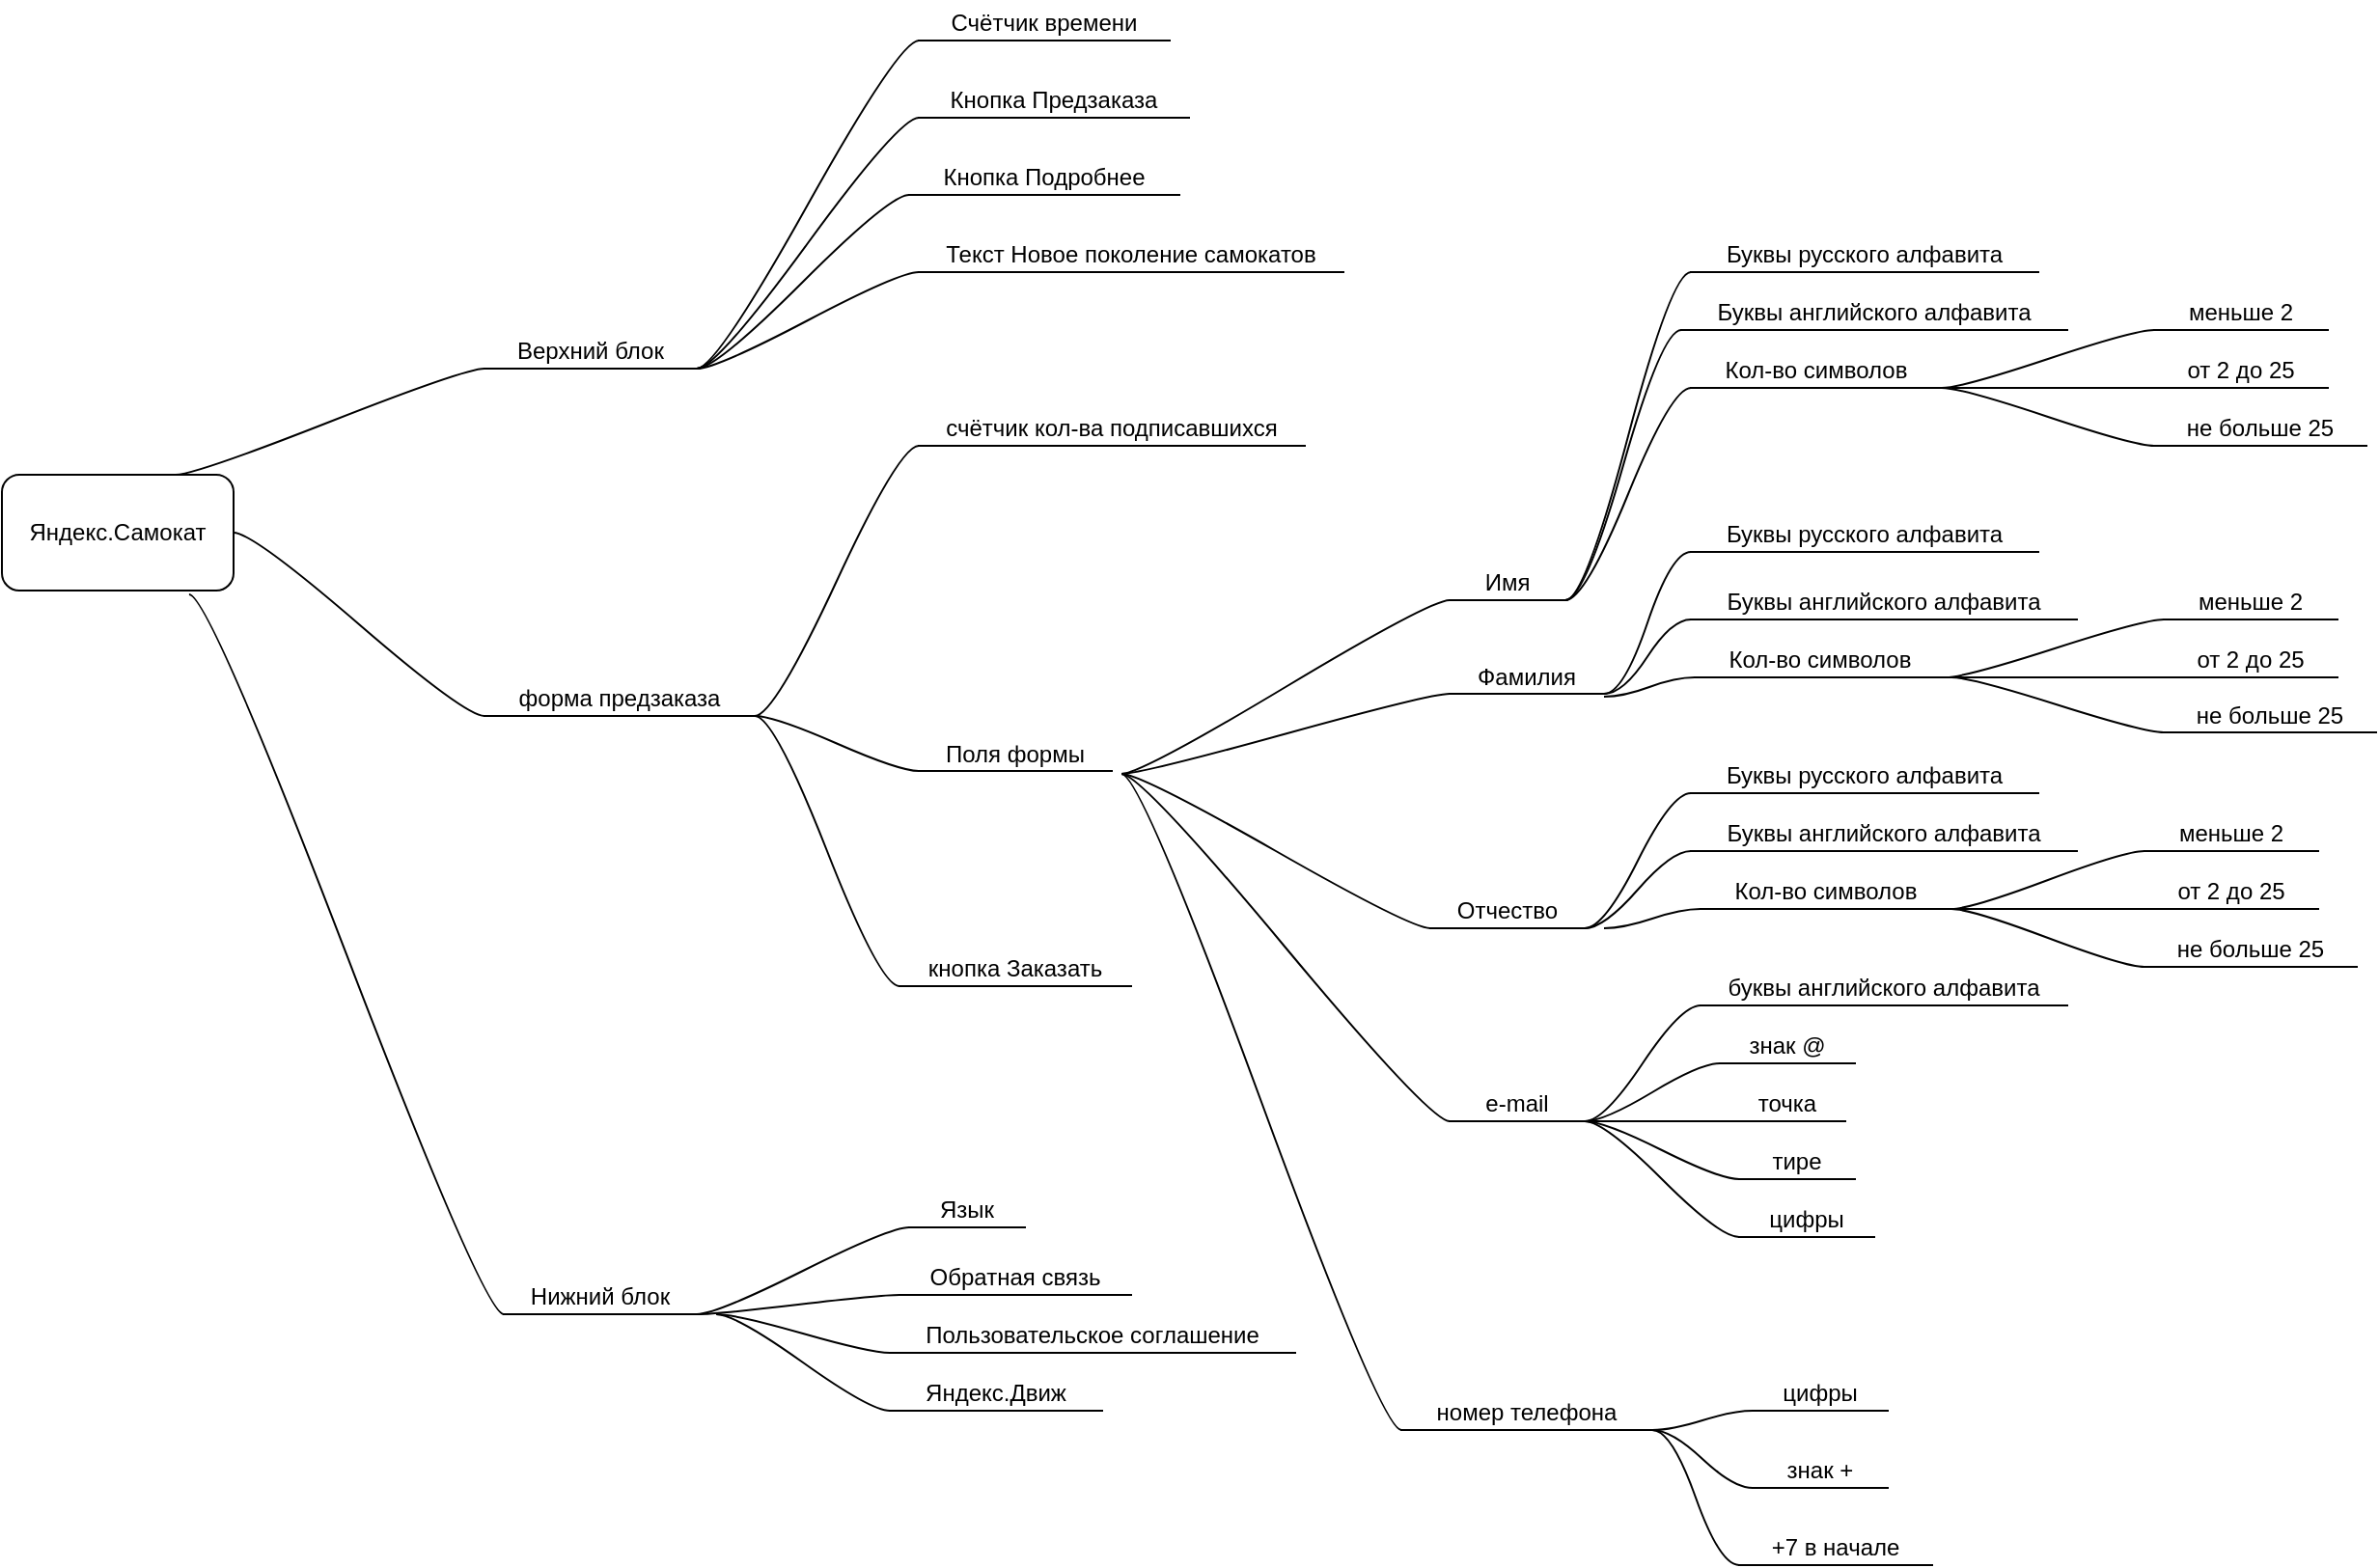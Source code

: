<mxfile version="18.0.6" type="device"><diagram id="QXM9TgE9L5UQZjdZrXQl" name="Page-1"><mxGraphModel dx="2889" dy="1125" grid="1" gridSize="10" guides="1" tooltips="1" connect="1" arrows="1" fold="1" page="1" pageScale="1" pageWidth="827" pageHeight="1169" math="0" shadow="0"><root><mxCell id="0"/><mxCell id="1" parent="0"/><mxCell id="zO52H4mTSZTomg_rK2Kq-62" value="Верхний блок" style="whiteSpace=wrap;html=1;shape=partialRectangle;top=0;left=0;bottom=1;right=0;points=[[0,1],[1,1]];fillColor=none;align=center;verticalAlign=bottom;routingCenterY=0.5;snapToPoint=1;recursiveResize=0;autosize=1;treeFolding=1;treeMoving=1;newEdgeStyle={&quot;edgeStyle&quot;:&quot;entityRelationEdgeStyle&quot;,&quot;startArrow&quot;:&quot;none&quot;,&quot;endArrow&quot;:&quot;none&quot;,&quot;segment&quot;:10,&quot;curved&quot;:1};" vertex="1" parent="1"><mxGeometry x="170" y="490" width="110" height="20" as="geometry"/></mxCell><mxCell id="zO52H4mTSZTomg_rK2Kq-63" value="" style="edgeStyle=entityRelationEdgeStyle;startArrow=none;endArrow=none;segment=10;curved=1;rounded=0;exitX=0.75;exitY=0;exitDx=0;exitDy=0;" edge="1" target="zO52H4mTSZTomg_rK2Kq-62" parent="1" source="zO52H4mTSZTomg_rK2Kq-64"><mxGeometry relative="1" as="geometry"><mxPoint x="150" y="560" as="sourcePoint"/></mxGeometry></mxCell><mxCell id="zO52H4mTSZTomg_rK2Kq-64" value="Яндекс.Самокат" style="rounded=1;whiteSpace=wrap;html=1;" vertex="1" parent="1"><mxGeometry x="-80" y="565" width="120" height="60" as="geometry"/></mxCell><mxCell id="zO52H4mTSZTomg_rK2Kq-66" value="форма предзаказа" style="whiteSpace=wrap;html=1;shape=partialRectangle;top=0;left=0;bottom=1;right=0;points=[[0,1],[1,1]];fillColor=none;align=center;verticalAlign=bottom;routingCenterY=0.5;snapToPoint=1;recursiveResize=0;autosize=1;treeFolding=1;treeMoving=1;newEdgeStyle={&quot;edgeStyle&quot;:&quot;entityRelationEdgeStyle&quot;,&quot;startArrow&quot;:&quot;none&quot;,&quot;endArrow&quot;:&quot;none&quot;,&quot;segment&quot;:10,&quot;curved&quot;:1};" vertex="1" parent="1"><mxGeometry x="170" y="670" width="140" height="20" as="geometry"/></mxCell><mxCell id="zO52H4mTSZTomg_rK2Kq-67" value="" style="edgeStyle=entityRelationEdgeStyle;startArrow=none;endArrow=none;segment=10;curved=1;rounded=0;exitX=1;exitY=0.5;exitDx=0;exitDy=0;" edge="1" target="zO52H4mTSZTomg_rK2Kq-66" parent="1" source="zO52H4mTSZTomg_rK2Kq-64"><mxGeometry relative="1" as="geometry"><mxPoint x="150" y="600" as="sourcePoint"/></mxGeometry></mxCell><mxCell id="zO52H4mTSZTomg_rK2Kq-68" value="Нижний блок" style="whiteSpace=wrap;html=1;shape=partialRectangle;top=0;left=0;bottom=1;right=0;points=[[0,1],[1,1]];fillColor=none;align=center;verticalAlign=bottom;routingCenterY=0.5;snapToPoint=1;recursiveResize=0;autosize=1;treeFolding=1;treeMoving=1;newEdgeStyle={&quot;edgeStyle&quot;:&quot;entityRelationEdgeStyle&quot;,&quot;startArrow&quot;:&quot;none&quot;,&quot;endArrow&quot;:&quot;none&quot;,&quot;segment&quot;:10,&quot;curved&quot;:1};" vertex="1" parent="1"><mxGeometry x="180" y="980" width="100" height="20" as="geometry"/></mxCell><mxCell id="zO52H4mTSZTomg_rK2Kq-69" value="" style="edgeStyle=entityRelationEdgeStyle;startArrow=none;endArrow=none;segment=10;curved=1;rounded=0;exitX=0.808;exitY=1.033;exitDx=0;exitDy=0;exitPerimeter=0;" edge="1" target="zO52H4mTSZTomg_rK2Kq-68" parent="1" source="zO52H4mTSZTomg_rK2Kq-64"><mxGeometry relative="1" as="geometry"><mxPoint x="145" y="710" as="sourcePoint"/></mxGeometry></mxCell><mxCell id="zO52H4mTSZTomg_rK2Kq-70" value="Кнопка Предзаказа" style="whiteSpace=wrap;html=1;shape=partialRectangle;top=0;left=0;bottom=1;right=0;points=[[0,1],[1,1]];fillColor=none;align=center;verticalAlign=bottom;routingCenterY=0.5;snapToPoint=1;recursiveResize=0;autosize=1;treeFolding=1;treeMoving=1;newEdgeStyle={&quot;edgeStyle&quot;:&quot;entityRelationEdgeStyle&quot;,&quot;startArrow&quot;:&quot;none&quot;,&quot;endArrow&quot;:&quot;none&quot;,&quot;segment&quot;:10,&quot;curved&quot;:1};" vertex="1" parent="1"><mxGeometry x="395" y="360" width="140" height="20" as="geometry"/></mxCell><mxCell id="zO52H4mTSZTomg_rK2Kq-71" value="" style="edgeStyle=entityRelationEdgeStyle;startArrow=none;endArrow=none;segment=10;curved=1;rounded=0;" edge="1" target="zO52H4mTSZTomg_rK2Kq-70" parent="1"><mxGeometry relative="1" as="geometry"><mxPoint x="280" y="510" as="sourcePoint"/></mxGeometry></mxCell><mxCell id="zO52H4mTSZTomg_rK2Kq-72" value="Кнопка Подробнее" style="whiteSpace=wrap;html=1;shape=partialRectangle;top=0;left=0;bottom=1;right=0;points=[[0,1],[1,1]];fillColor=none;align=center;verticalAlign=bottom;routingCenterY=0.5;snapToPoint=1;recursiveResize=0;autosize=1;treeFolding=1;treeMoving=1;newEdgeStyle={&quot;edgeStyle&quot;:&quot;entityRelationEdgeStyle&quot;,&quot;startArrow&quot;:&quot;none&quot;,&quot;endArrow&quot;:&quot;none&quot;,&quot;segment&quot;:10,&quot;curved&quot;:1};" vertex="1" parent="1"><mxGeometry x="390" y="400" width="140" height="20" as="geometry"/></mxCell><mxCell id="zO52H4mTSZTomg_rK2Kq-73" value="" style="edgeStyle=entityRelationEdgeStyle;startArrow=none;endArrow=none;segment=10;curved=1;rounded=0;" edge="1" target="zO52H4mTSZTomg_rK2Kq-72" parent="1"><mxGeometry relative="1" as="geometry"><mxPoint x="280" y="510" as="sourcePoint"/></mxGeometry></mxCell><mxCell id="zO52H4mTSZTomg_rK2Kq-76" value="Поля формы" style="whiteSpace=wrap;html=1;shape=partialRectangle;top=0;left=0;bottom=1;right=0;points=[[0,1],[1,1]];fillColor=none;align=center;verticalAlign=bottom;routingCenterY=0.5;snapToPoint=1;recursiveResize=0;autosize=1;treeFolding=1;treeMoving=1;newEdgeStyle={&quot;edgeStyle&quot;:&quot;entityRelationEdgeStyle&quot;,&quot;startArrow&quot;:&quot;none&quot;,&quot;endArrow&quot;:&quot;none&quot;,&quot;segment&quot;:10,&quot;curved&quot;:1};" vertex="1" parent="1"><mxGeometry x="395" y="698.5" width="100" height="20" as="geometry"/></mxCell><mxCell id="zO52H4mTSZTomg_rK2Kq-77" value="" style="edgeStyle=entityRelationEdgeStyle;startArrow=none;endArrow=none;segment=10;curved=1;rounded=0;" edge="1" target="zO52H4mTSZTomg_rK2Kq-76" parent="1"><mxGeometry relative="1" as="geometry"><mxPoint x="310" y="690" as="sourcePoint"/></mxGeometry></mxCell><mxCell id="zO52H4mTSZTomg_rK2Kq-78" value="счётчик кол-ва подписавшихся" style="whiteSpace=wrap;html=1;shape=partialRectangle;top=0;left=0;bottom=1;right=0;points=[[0,1],[1,1]];fillColor=none;align=center;verticalAlign=bottom;routingCenterY=0.5;snapToPoint=1;recursiveResize=0;autosize=1;treeFolding=1;treeMoving=1;newEdgeStyle={&quot;edgeStyle&quot;:&quot;entityRelationEdgeStyle&quot;,&quot;startArrow&quot;:&quot;none&quot;,&quot;endArrow&quot;:&quot;none&quot;,&quot;segment&quot;:10,&quot;curved&quot;:1};" vertex="1" parent="1"><mxGeometry x="395" y="530" width="200" height="20" as="geometry"/></mxCell><mxCell id="zO52H4mTSZTomg_rK2Kq-79" value="" style="edgeStyle=entityRelationEdgeStyle;startArrow=none;endArrow=none;segment=10;curved=1;rounded=0;exitX=1;exitY=1;exitDx=0;exitDy=0;" edge="1" target="zO52H4mTSZTomg_rK2Kq-78" parent="1" source="zO52H4mTSZTomg_rK2Kq-66"><mxGeometry relative="1" as="geometry"><mxPoint x="360" y="700" as="sourcePoint"/></mxGeometry></mxCell><mxCell id="zO52H4mTSZTomg_rK2Kq-80" value="кнопка Заказать" style="whiteSpace=wrap;html=1;shape=partialRectangle;top=0;left=0;bottom=1;right=0;points=[[0,1],[1,1]];fillColor=none;align=center;verticalAlign=bottom;routingCenterY=0.5;snapToPoint=1;recursiveResize=0;autosize=1;treeFolding=1;treeMoving=1;newEdgeStyle={&quot;edgeStyle&quot;:&quot;entityRelationEdgeStyle&quot;,&quot;startArrow&quot;:&quot;none&quot;,&quot;endArrow&quot;:&quot;none&quot;,&quot;segment&quot;:10,&quot;curved&quot;:1};" vertex="1" parent="1"><mxGeometry x="385" y="810" width="120" height="20" as="geometry"/></mxCell><mxCell id="zO52H4mTSZTomg_rK2Kq-84" value="Текст Новое поколение самокатов" style="whiteSpace=wrap;html=1;shape=partialRectangle;top=0;left=0;bottom=1;right=0;points=[[0,1],[1,1]];fillColor=none;align=center;verticalAlign=bottom;routingCenterY=0.5;snapToPoint=1;recursiveResize=0;autosize=1;treeFolding=1;treeMoving=1;newEdgeStyle={&quot;edgeStyle&quot;:&quot;entityRelationEdgeStyle&quot;,&quot;startArrow&quot;:&quot;none&quot;,&quot;endArrow&quot;:&quot;none&quot;,&quot;segment&quot;:10,&quot;curved&quot;:1};" vertex="1" parent="1"><mxGeometry x="395" y="440" width="220" height="20" as="geometry"/></mxCell><mxCell id="zO52H4mTSZTomg_rK2Kq-85" value="" style="edgeStyle=entityRelationEdgeStyle;startArrow=none;endArrow=none;segment=10;curved=1;rounded=0;" edge="1" target="zO52H4mTSZTomg_rK2Kq-84" parent="1"><mxGeometry relative="1" as="geometry"><mxPoint x="280" y="510" as="sourcePoint"/></mxGeometry></mxCell><mxCell id="zO52H4mTSZTomg_rK2Kq-86" value="Счётчик времени" style="whiteSpace=wrap;html=1;shape=partialRectangle;top=0;left=0;bottom=1;right=0;points=[[0,1],[1,1]];fillColor=none;align=center;verticalAlign=bottom;routingCenterY=0.5;snapToPoint=1;recursiveResize=0;autosize=1;treeFolding=1;treeMoving=1;newEdgeStyle={&quot;edgeStyle&quot;:&quot;entityRelationEdgeStyle&quot;,&quot;startArrow&quot;:&quot;none&quot;,&quot;endArrow&quot;:&quot;none&quot;,&quot;segment&quot;:10,&quot;curved&quot;:1};" vertex="1" parent="1"><mxGeometry x="395" y="320" width="130" height="20" as="geometry"/></mxCell><mxCell id="zO52H4mTSZTomg_rK2Kq-87" value="" style="edgeStyle=entityRelationEdgeStyle;startArrow=none;endArrow=none;segment=10;curved=1;rounded=0;entryX=0;entryY=1;entryDx=0;entryDy=0;exitX=1;exitY=1;exitDx=0;exitDy=0;" edge="1" target="zO52H4mTSZTomg_rK2Kq-86" parent="1" source="zO52H4mTSZTomg_rK2Kq-62"><mxGeometry relative="1" as="geometry"><mxPoint x="310" y="470" as="sourcePoint"/><mxPoint x="310" y="380" as="targetPoint"/></mxGeometry></mxCell><mxCell id="zO52H4mTSZTomg_rK2Kq-97" value="" style="edgeStyle=entityRelationEdgeStyle;startArrow=none;endArrow=none;segment=10;curved=1;rounded=0;" edge="1" target="zO52H4mTSZTomg_rK2Kq-96" parent="1"><mxGeometry relative="1" as="geometry"><mxPoint x="500" y="720" as="sourcePoint"/></mxGeometry></mxCell><mxCell id="zO52H4mTSZTomg_rK2Kq-98" value="Фамилия" style="whiteSpace=wrap;html=1;shape=partialRectangle;top=0;left=0;bottom=1;right=0;points=[[0,1],[1,1]];fillColor=none;align=center;verticalAlign=bottom;routingCenterY=0.5;snapToPoint=1;recursiveResize=0;autosize=1;treeFolding=1;treeMoving=1;newEdgeStyle={&quot;edgeStyle&quot;:&quot;entityRelationEdgeStyle&quot;,&quot;startArrow&quot;:&quot;none&quot;,&quot;endArrow&quot;:&quot;none&quot;,&quot;segment&quot;:10,&quot;curved&quot;:1};" vertex="1" parent="1"><mxGeometry x="670" y="658.5" width="80" height="20" as="geometry"/></mxCell><mxCell id="zO52H4mTSZTomg_rK2Kq-99" value="" style="edgeStyle=entityRelationEdgeStyle;startArrow=none;endArrow=none;segment=10;curved=1;rounded=0;" edge="1" target="zO52H4mTSZTomg_rK2Kq-98" parent="1"><mxGeometry relative="1" as="geometry"><mxPoint x="500" y="720" as="sourcePoint"/></mxGeometry></mxCell><mxCell id="zO52H4mTSZTomg_rK2Kq-100" value="Отчество" style="whiteSpace=wrap;html=1;shape=partialRectangle;top=0;left=0;bottom=1;right=0;points=[[0,1],[1,1]];fillColor=none;align=center;verticalAlign=bottom;routingCenterY=0.5;snapToPoint=1;recursiveResize=0;autosize=1;treeFolding=1;treeMoving=1;newEdgeStyle={&quot;edgeStyle&quot;:&quot;entityRelationEdgeStyle&quot;,&quot;startArrow&quot;:&quot;none&quot;,&quot;endArrow&quot;:&quot;none&quot;,&quot;segment&quot;:10,&quot;curved&quot;:1};" vertex="1" parent="1"><mxGeometry x="660" y="780" width="80" height="20" as="geometry"/></mxCell><mxCell id="zO52H4mTSZTomg_rK2Kq-101" value="" style="edgeStyle=entityRelationEdgeStyle;startArrow=none;endArrow=none;segment=10;curved=1;rounded=0;" edge="1" target="zO52H4mTSZTomg_rK2Kq-100" parent="1"><mxGeometry relative="1" as="geometry"><mxPoint x="500" y="720" as="sourcePoint"/></mxGeometry></mxCell><mxCell id="zO52H4mTSZTomg_rK2Kq-102" value="e-mail" style="whiteSpace=wrap;html=1;shape=partialRectangle;top=0;left=0;bottom=1;right=0;points=[[0,1],[1,1]];fillColor=none;align=center;verticalAlign=bottom;routingCenterY=0.5;snapToPoint=1;recursiveResize=0;autosize=1;treeFolding=1;treeMoving=1;newEdgeStyle={&quot;edgeStyle&quot;:&quot;entityRelationEdgeStyle&quot;,&quot;startArrow&quot;:&quot;none&quot;,&quot;endArrow&quot;:&quot;none&quot;,&quot;segment&quot;:10,&quot;curved&quot;:1};" vertex="1" parent="1"><mxGeometry x="670" y="880" width="70" height="20" as="geometry"/></mxCell><mxCell id="zO52H4mTSZTomg_rK2Kq-103" value="" style="edgeStyle=entityRelationEdgeStyle;startArrow=none;endArrow=none;segment=10;curved=1;rounded=0;" edge="1" target="zO52H4mTSZTomg_rK2Kq-102" parent="1"><mxGeometry relative="1" as="geometry"><mxPoint x="500" y="720" as="sourcePoint"/></mxGeometry></mxCell><mxCell id="zO52H4mTSZTomg_rK2Kq-104" value="номер телефона" style="whiteSpace=wrap;html=1;shape=partialRectangle;top=0;left=0;bottom=1;right=0;points=[[0,1],[1,1]];fillColor=none;align=center;verticalAlign=bottom;routingCenterY=0.5;snapToPoint=1;recursiveResize=0;autosize=1;treeFolding=1;treeMoving=1;newEdgeStyle={&quot;edgeStyle&quot;:&quot;entityRelationEdgeStyle&quot;,&quot;startArrow&quot;:&quot;none&quot;,&quot;endArrow&quot;:&quot;none&quot;,&quot;segment&quot;:10,&quot;curved&quot;:1};" vertex="1" parent="1"><mxGeometry x="645" y="1040" width="130" height="20" as="geometry"/></mxCell><mxCell id="zO52H4mTSZTomg_rK2Kq-105" value="" style="edgeStyle=entityRelationEdgeStyle;startArrow=none;endArrow=none;segment=10;curved=1;rounded=0;" edge="1" target="zO52H4mTSZTomg_rK2Kq-104" parent="1"><mxGeometry relative="1" as="geometry"><mxPoint x="500" y="720" as="sourcePoint"/></mxGeometry></mxCell><mxCell id="zO52H4mTSZTomg_rK2Kq-106" value="Буквы русского алфавита" style="whiteSpace=wrap;html=1;shape=partialRectangle;top=0;left=0;bottom=1;right=0;points=[[0,1],[1,1]];fillColor=none;align=center;verticalAlign=bottom;routingCenterY=0.5;snapToPoint=1;recursiveResize=0;autosize=1;treeFolding=1;treeMoving=1;newEdgeStyle={&quot;edgeStyle&quot;:&quot;entityRelationEdgeStyle&quot;,&quot;startArrow&quot;:&quot;none&quot;,&quot;endArrow&quot;:&quot;none&quot;,&quot;segment&quot;:10,&quot;curved&quot;:1};" vertex="1" parent="1"><mxGeometry x="795" y="440" width="180" height="20" as="geometry"/></mxCell><mxCell id="zO52H4mTSZTomg_rK2Kq-107" value="" style="edgeStyle=entityRelationEdgeStyle;startArrow=none;endArrow=none;segment=10;curved=1;rounded=0;exitX=1;exitY=1;exitDx=0;exitDy=0;" edge="1" target="zO52H4mTSZTomg_rK2Kq-106" parent="1" source="zO52H4mTSZTomg_rK2Kq-96"><mxGeometry relative="1" as="geometry"><mxPoint x="610" y="590" as="sourcePoint"/></mxGeometry></mxCell><mxCell id="zO52H4mTSZTomg_rK2Kq-108" value="Буквы английского алфавита" style="whiteSpace=wrap;html=1;shape=partialRectangle;top=0;left=0;bottom=1;right=0;points=[[0,1],[1,1]];fillColor=none;align=center;verticalAlign=bottom;routingCenterY=0.5;snapToPoint=1;recursiveResize=0;autosize=1;treeFolding=1;treeMoving=1;newEdgeStyle={&quot;edgeStyle&quot;:&quot;entityRelationEdgeStyle&quot;,&quot;startArrow&quot;:&quot;none&quot;,&quot;endArrow&quot;:&quot;none&quot;,&quot;segment&quot;:10,&quot;curved&quot;:1};" vertex="1" parent="1"><mxGeometry x="790" y="470" width="200" height="20" as="geometry"/></mxCell><mxCell id="zO52H4mTSZTomg_rK2Kq-109" value="" style="edgeStyle=entityRelationEdgeStyle;startArrow=none;endArrow=none;segment=10;curved=1;rounded=0;" edge="1" target="zO52H4mTSZTomg_rK2Kq-108" parent="1" source="zO52H4mTSZTomg_rK2Kq-96"><mxGeometry relative="1" as="geometry"><mxPoint x="700" y="620" as="sourcePoint"/></mxGeometry></mxCell><mxCell id="zO52H4mTSZTomg_rK2Kq-111" value="Буквы русского алфавита" style="whiteSpace=wrap;html=1;shape=partialRectangle;top=0;left=0;bottom=1;right=0;points=[[0,1],[1,1]];fillColor=none;align=center;verticalAlign=bottom;routingCenterY=0.5;snapToPoint=1;recursiveResize=0;autosize=1;treeFolding=1;treeMoving=1;newEdgeStyle={&quot;edgeStyle&quot;:&quot;entityRelationEdgeStyle&quot;,&quot;startArrow&quot;:&quot;none&quot;,&quot;endArrow&quot;:&quot;none&quot;,&quot;segment&quot;:10,&quot;curved&quot;:1};" vertex="1" parent="1"><mxGeometry x="795" y="585" width="180" height="20" as="geometry"/></mxCell><mxCell id="zO52H4mTSZTomg_rK2Kq-112" value="" style="edgeStyle=entityRelationEdgeStyle;startArrow=none;endArrow=none;segment=10;curved=1;rounded=0;exitX=1;exitY=1;exitDx=0;exitDy=0;" edge="1" target="zO52H4mTSZTomg_rK2Kq-111" parent="1" source="zO52H4mTSZTomg_rK2Kq-98"><mxGeometry relative="1" as="geometry"><mxPoint x="720" y="650" as="sourcePoint"/></mxGeometry></mxCell><mxCell id="zO52H4mTSZTomg_rK2Kq-113" value="" style="edgeStyle=entityRelationEdgeStyle;startArrow=none;endArrow=none;segment=10;curved=1;rounded=0;entryX=0;entryY=1;entryDx=0;entryDy=0;exitX=1;exitY=1;exitDx=0;exitDy=0;" edge="1" parent="1" source="zO52H4mTSZTomg_rK2Kq-66" target="zO52H4mTSZTomg_rK2Kq-80"><mxGeometry relative="1" as="geometry"><mxPoint x="360" y="700" as="sourcePoint"/><mxPoint x="380" y="830" as="targetPoint"/></mxGeometry></mxCell><mxCell id="zO52H4mTSZTomg_rK2Kq-96" value="Имя" style="whiteSpace=wrap;html=1;shape=partialRectangle;top=0;left=0;bottom=1;right=0;points=[[0,1],[1,1]];fillColor=none;align=center;verticalAlign=bottom;routingCenterY=0.5;snapToPoint=1;recursiveResize=0;autosize=1;treeFolding=1;treeMoving=1;newEdgeStyle={&quot;edgeStyle&quot;:&quot;entityRelationEdgeStyle&quot;,&quot;startArrow&quot;:&quot;none&quot;,&quot;endArrow&quot;:&quot;none&quot;,&quot;segment&quot;:10,&quot;curved&quot;:1};" vertex="1" parent="1"><mxGeometry x="670" y="610" width="60" height="20" as="geometry"/></mxCell><mxCell id="zO52H4mTSZTomg_rK2Kq-116" value="Буквы английского алфавита" style="whiteSpace=wrap;html=1;shape=partialRectangle;top=0;left=0;bottom=1;right=0;points=[[0,1],[1,1]];fillColor=none;align=center;verticalAlign=bottom;routingCenterY=0.5;snapToPoint=1;recursiveResize=0;autosize=1;treeFolding=1;treeMoving=1;newEdgeStyle={&quot;edgeStyle&quot;:&quot;entityRelationEdgeStyle&quot;,&quot;startArrow&quot;:&quot;none&quot;,&quot;endArrow&quot;:&quot;none&quot;,&quot;segment&quot;:10,&quot;curved&quot;:1};" vertex="1" parent="1"><mxGeometry x="795" y="620" width="200" height="20" as="geometry"/></mxCell><mxCell id="zO52H4mTSZTomg_rK2Kq-117" value="" style="edgeStyle=entityRelationEdgeStyle;startArrow=none;endArrow=none;segment=10;curved=1;rounded=0;exitX=1;exitY=1;exitDx=0;exitDy=0;" edge="1" target="zO52H4mTSZTomg_rK2Kq-116" parent="1" source="zO52H4mTSZTomg_rK2Kq-98"><mxGeometry relative="1" as="geometry"><mxPoint x="740" y="699" as="sourcePoint"/></mxGeometry></mxCell><mxCell id="zO52H4mTSZTomg_rK2Kq-118" value="Буквы русского алфавита" style="whiteSpace=wrap;html=1;shape=partialRectangle;top=0;left=0;bottom=1;right=0;points=[[0,1],[1,1]];fillColor=none;align=center;verticalAlign=bottom;routingCenterY=0.5;snapToPoint=1;recursiveResize=0;autosize=1;treeFolding=1;treeMoving=1;newEdgeStyle={&quot;edgeStyle&quot;:&quot;entityRelationEdgeStyle&quot;,&quot;startArrow&quot;:&quot;none&quot;,&quot;endArrow&quot;:&quot;none&quot;,&quot;segment&quot;:10,&quot;curved&quot;:1};" vertex="1" parent="1"><mxGeometry x="795" y="710" width="180" height="20" as="geometry"/></mxCell><mxCell id="zO52H4mTSZTomg_rK2Kq-119" value="" style="edgeStyle=entityRelationEdgeStyle;startArrow=none;endArrow=none;segment=10;curved=1;rounded=0;exitX=1;exitY=1;exitDx=0;exitDy=0;" edge="1" target="zO52H4mTSZTomg_rK2Kq-118" parent="1" source="zO52H4mTSZTomg_rK2Kq-100"><mxGeometry relative="1" as="geometry"><mxPoint x="750" y="750" as="sourcePoint"/></mxGeometry></mxCell><mxCell id="zO52H4mTSZTomg_rK2Kq-120" value="Буквы английского алфавита" style="whiteSpace=wrap;html=1;shape=partialRectangle;top=0;left=0;bottom=1;right=0;points=[[0,1],[1,1]];fillColor=none;align=center;verticalAlign=bottom;routingCenterY=0.5;snapToPoint=1;recursiveResize=0;autosize=1;treeFolding=1;treeMoving=1;newEdgeStyle={&quot;edgeStyle&quot;:&quot;entityRelationEdgeStyle&quot;,&quot;startArrow&quot;:&quot;none&quot;,&quot;endArrow&quot;:&quot;none&quot;,&quot;segment&quot;:10,&quot;curved&quot;:1};" vertex="1" parent="1"><mxGeometry x="795" y="740" width="200" height="20" as="geometry"/></mxCell><mxCell id="zO52H4mTSZTomg_rK2Kq-121" value="" style="edgeStyle=entityRelationEdgeStyle;startArrow=none;endArrow=none;segment=10;curved=1;rounded=0;exitX=1;exitY=1;exitDx=0;exitDy=0;" edge="1" target="zO52H4mTSZTomg_rK2Kq-120" parent="1" source="zO52H4mTSZTomg_rK2Kq-100"><mxGeometry relative="1" as="geometry"><mxPoint x="750" y="780" as="sourcePoint"/></mxGeometry></mxCell><mxCell id="zO52H4mTSZTomg_rK2Kq-122" value="буквы английского алфавита" style="whiteSpace=wrap;html=1;shape=partialRectangle;top=0;left=0;bottom=1;right=0;points=[[0,1],[1,1]];fillColor=none;align=center;verticalAlign=bottom;routingCenterY=0.5;snapToPoint=1;recursiveResize=0;autosize=1;treeFolding=1;treeMoving=1;newEdgeStyle={&quot;edgeStyle&quot;:&quot;entityRelationEdgeStyle&quot;,&quot;startArrow&quot;:&quot;none&quot;,&quot;endArrow&quot;:&quot;none&quot;,&quot;segment&quot;:10,&quot;curved&quot;:1};" vertex="1" parent="1"><mxGeometry x="800" y="820" width="190" height="20" as="geometry"/></mxCell><mxCell id="zO52H4mTSZTomg_rK2Kq-123" value="" style="edgeStyle=entityRelationEdgeStyle;startArrow=none;endArrow=none;segment=10;curved=1;rounded=0;exitX=1;exitY=1;exitDx=0;exitDy=0;" edge="1" target="zO52H4mTSZTomg_rK2Kq-122" parent="1" source="zO52H4mTSZTomg_rK2Kq-102"><mxGeometry relative="1" as="geometry"><mxPoint x="740" y="810" as="sourcePoint"/></mxGeometry></mxCell><mxCell id="zO52H4mTSZTomg_rK2Kq-125" value="знак @" style="whiteSpace=wrap;html=1;shape=partialRectangle;top=0;left=0;bottom=1;right=0;points=[[0,1],[1,1]];fillColor=none;align=center;verticalAlign=bottom;routingCenterY=0.5;snapToPoint=1;recursiveResize=0;autosize=1;treeFolding=1;treeMoving=1;newEdgeStyle={&quot;edgeStyle&quot;:&quot;entityRelationEdgeStyle&quot;,&quot;startArrow&quot;:&quot;none&quot;,&quot;endArrow&quot;:&quot;none&quot;,&quot;segment&quot;:10,&quot;curved&quot;:1};" vertex="1" parent="1"><mxGeometry x="810" y="850" width="70" height="20" as="geometry"/></mxCell><mxCell id="zO52H4mTSZTomg_rK2Kq-126" value="" style="edgeStyle=entityRelationEdgeStyle;startArrow=none;endArrow=none;segment=10;curved=1;rounded=0;exitX=1;exitY=1;exitDx=0;exitDy=0;" edge="1" target="zO52H4mTSZTomg_rK2Kq-125" parent="1" source="zO52H4mTSZTomg_rK2Kq-102"><mxGeometry relative="1" as="geometry"><mxPoint x="760" y="820" as="sourcePoint"/></mxGeometry></mxCell><mxCell id="zO52H4mTSZTomg_rK2Kq-127" value="точка" style="whiteSpace=wrap;html=1;shape=partialRectangle;top=0;left=0;bottom=1;right=0;points=[[0,1],[1,1]];fillColor=none;align=center;verticalAlign=bottom;routingCenterY=0.5;snapToPoint=1;recursiveResize=0;autosize=1;treeFolding=1;treeMoving=1;newEdgeStyle={&quot;edgeStyle&quot;:&quot;entityRelationEdgeStyle&quot;,&quot;startArrow&quot;:&quot;none&quot;,&quot;endArrow&quot;:&quot;none&quot;,&quot;segment&quot;:10,&quot;curved&quot;:1};" vertex="1" parent="1"><mxGeometry x="815" y="880" width="60" height="20" as="geometry"/></mxCell><mxCell id="zO52H4mTSZTomg_rK2Kq-128" value="" style="edgeStyle=entityRelationEdgeStyle;startArrow=none;endArrow=none;segment=10;curved=1;rounded=0;exitX=1;exitY=1;exitDx=0;exitDy=0;" edge="1" target="zO52H4mTSZTomg_rK2Kq-127" parent="1" source="zO52H4mTSZTomg_rK2Kq-102"><mxGeometry relative="1" as="geometry"><mxPoint x="740" y="810" as="sourcePoint"/></mxGeometry></mxCell><mxCell id="zO52H4mTSZTomg_rK2Kq-129" value="тире" style="whiteSpace=wrap;html=1;shape=partialRectangle;top=0;left=0;bottom=1;right=0;points=[[0,1],[1,1]];fillColor=none;align=center;verticalAlign=bottom;routingCenterY=0.5;snapToPoint=1;recursiveResize=0;autosize=1;treeFolding=1;treeMoving=1;newEdgeStyle={&quot;edgeStyle&quot;:&quot;entityRelationEdgeStyle&quot;,&quot;startArrow&quot;:&quot;none&quot;,&quot;endArrow&quot;:&quot;none&quot;,&quot;segment&quot;:10,&quot;curved&quot;:1};" vertex="1" parent="1"><mxGeometry x="820" y="910" width="60" height="20" as="geometry"/></mxCell><mxCell id="zO52H4mTSZTomg_rK2Kq-130" value="" style="edgeStyle=entityRelationEdgeStyle;startArrow=none;endArrow=none;segment=10;curved=1;rounded=0;exitX=1;exitY=1;exitDx=0;exitDy=0;" edge="1" target="zO52H4mTSZTomg_rK2Kq-129" parent="1" source="zO52H4mTSZTomg_rK2Kq-102"><mxGeometry relative="1" as="geometry"><mxPoint x="740" y="810" as="sourcePoint"/></mxGeometry></mxCell><mxCell id="zO52H4mTSZTomg_rK2Kq-131" value="цифры" style="whiteSpace=wrap;html=1;shape=partialRectangle;top=0;left=0;bottom=1;right=0;points=[[0,1],[1,1]];fillColor=none;align=center;verticalAlign=bottom;routingCenterY=0.5;snapToPoint=1;recursiveResize=0;autosize=1;treeFolding=1;treeMoving=1;newEdgeStyle={&quot;edgeStyle&quot;:&quot;entityRelationEdgeStyle&quot;,&quot;startArrow&quot;:&quot;none&quot;,&quot;endArrow&quot;:&quot;none&quot;,&quot;segment&quot;:10,&quot;curved&quot;:1};" vertex="1" parent="1"><mxGeometry x="820" y="940" width="70" height="20" as="geometry"/></mxCell><mxCell id="zO52H4mTSZTomg_rK2Kq-132" value="" style="edgeStyle=entityRelationEdgeStyle;startArrow=none;endArrow=none;segment=10;curved=1;rounded=0;exitX=1;exitY=1;exitDx=0;exitDy=0;" edge="1" target="zO52H4mTSZTomg_rK2Kq-131" parent="1" source="zO52H4mTSZTomg_rK2Kq-102"><mxGeometry relative="1" as="geometry"><mxPoint x="740" y="810" as="sourcePoint"/></mxGeometry></mxCell><mxCell id="zO52H4mTSZTomg_rK2Kq-133" value="цифры" style="whiteSpace=wrap;html=1;shape=partialRectangle;top=0;left=0;bottom=1;right=0;points=[[0,1],[1,1]];fillColor=none;align=center;verticalAlign=bottom;routingCenterY=0.5;snapToPoint=1;recursiveResize=0;autosize=1;treeFolding=1;treeMoving=1;newEdgeStyle={&quot;edgeStyle&quot;:&quot;entityRelationEdgeStyle&quot;,&quot;startArrow&quot;:&quot;none&quot;,&quot;endArrow&quot;:&quot;none&quot;,&quot;segment&quot;:10,&quot;curved&quot;:1};" vertex="1" parent="1"><mxGeometry x="827" y="1030" width="70" height="20" as="geometry"/></mxCell><mxCell id="zO52H4mTSZTomg_rK2Kq-134" value="" style="edgeStyle=entityRelationEdgeStyle;startArrow=none;endArrow=none;segment=10;curved=1;rounded=0;exitX=1;exitY=1;exitDx=0;exitDy=0;" edge="1" target="zO52H4mTSZTomg_rK2Kq-133" parent="1" source="zO52H4mTSZTomg_rK2Kq-104"><mxGeometry relative="1" as="geometry"><mxPoint x="780" y="1060" as="sourcePoint"/></mxGeometry></mxCell><mxCell id="zO52H4mTSZTomg_rK2Kq-137" value="знак +" style="whiteSpace=wrap;html=1;shape=partialRectangle;top=0;left=0;bottom=1;right=0;points=[[0,1],[1,1]];fillColor=none;align=center;verticalAlign=bottom;routingCenterY=0.5;snapToPoint=1;recursiveResize=0;autosize=1;treeFolding=1;treeMoving=1;newEdgeStyle={&quot;edgeStyle&quot;:&quot;entityRelationEdgeStyle&quot;,&quot;startArrow&quot;:&quot;none&quot;,&quot;endArrow&quot;:&quot;none&quot;,&quot;segment&quot;:10,&quot;curved&quot;:1};" vertex="1" parent="1"><mxGeometry x="827" y="1070" width="70" height="20" as="geometry"/></mxCell><mxCell id="zO52H4mTSZTomg_rK2Kq-138" value="" style="edgeStyle=entityRelationEdgeStyle;startArrow=none;endArrow=none;segment=10;curved=1;rounded=0;exitX=1;exitY=1;exitDx=0;exitDy=0;" edge="1" target="zO52H4mTSZTomg_rK2Kq-137" parent="1" source="zO52H4mTSZTomg_rK2Kq-104"><mxGeometry relative="1" as="geometry"><mxPoint x="790" y="1000" as="sourcePoint"/></mxGeometry></mxCell><mxCell id="zO52H4mTSZTomg_rK2Kq-139" value="+7 в начале" style="whiteSpace=wrap;html=1;shape=partialRectangle;top=0;left=0;bottom=1;right=0;points=[[0,1],[1,1]];fillColor=none;align=center;verticalAlign=bottom;routingCenterY=0.5;snapToPoint=1;recursiveResize=0;autosize=1;treeFolding=1;treeMoving=1;newEdgeStyle={&quot;edgeStyle&quot;:&quot;entityRelationEdgeStyle&quot;,&quot;startArrow&quot;:&quot;none&quot;,&quot;endArrow&quot;:&quot;none&quot;,&quot;segment&quot;:10,&quot;curved&quot;:1};" vertex="1" parent="1"><mxGeometry x="820" y="1110" width="100" height="20" as="geometry"/></mxCell><mxCell id="zO52H4mTSZTomg_rK2Kq-140" value="" style="edgeStyle=entityRelationEdgeStyle;startArrow=none;endArrow=none;segment=10;curved=1;rounded=0;exitX=1;exitY=1;exitDx=0;exitDy=0;" edge="1" target="zO52H4mTSZTomg_rK2Kq-139" parent="1" source="zO52H4mTSZTomg_rK2Kq-104"><mxGeometry relative="1" as="geometry"><mxPoint x="790" y="970" as="sourcePoint"/></mxGeometry></mxCell><mxCell id="zO52H4mTSZTomg_rK2Kq-141" value="Язык" style="whiteSpace=wrap;html=1;shape=partialRectangle;top=0;left=0;bottom=1;right=0;points=[[0,1],[1,1]];fillColor=none;align=center;verticalAlign=bottom;routingCenterY=0.5;snapToPoint=1;recursiveResize=0;autosize=1;treeFolding=1;treeMoving=1;newEdgeStyle={&quot;edgeStyle&quot;:&quot;entityRelationEdgeStyle&quot;,&quot;startArrow&quot;:&quot;none&quot;,&quot;endArrow&quot;:&quot;none&quot;,&quot;segment&quot;:10,&quot;curved&quot;:1};" vertex="1" parent="1"><mxGeometry x="390" y="935" width="60" height="20" as="geometry"/></mxCell><mxCell id="zO52H4mTSZTomg_rK2Kq-142" value="" style="edgeStyle=entityRelationEdgeStyle;startArrow=none;endArrow=none;segment=10;curved=1;rounded=0;exitX=1;exitY=1;exitDx=0;exitDy=0;" edge="1" target="zO52H4mTSZTomg_rK2Kq-141" parent="1" source="zO52H4mTSZTomg_rK2Kq-68"><mxGeometry relative="1" as="geometry"><mxPoint x="320" y="985" as="sourcePoint"/></mxGeometry></mxCell><mxCell id="zO52H4mTSZTomg_rK2Kq-143" value="Обратная связь" style="whiteSpace=wrap;html=1;shape=partialRectangle;top=0;left=0;bottom=1;right=0;points=[[0,1],[1,1]];fillColor=none;align=center;verticalAlign=bottom;routingCenterY=0.5;snapToPoint=1;recursiveResize=0;autosize=1;treeFolding=1;treeMoving=1;newEdgeStyle={&quot;edgeStyle&quot;:&quot;entityRelationEdgeStyle&quot;,&quot;startArrow&quot;:&quot;none&quot;,&quot;endArrow&quot;:&quot;none&quot;,&quot;segment&quot;:10,&quot;curved&quot;:1};" vertex="1" parent="1"><mxGeometry x="385" y="970" width="120" height="20" as="geometry"/></mxCell><mxCell id="zO52H4mTSZTomg_rK2Kq-144" value="" style="edgeStyle=entityRelationEdgeStyle;startArrow=none;endArrow=none;segment=10;curved=1;rounded=0;exitX=1;exitY=1;exitDx=0;exitDy=0;" edge="1" target="zO52H4mTSZTomg_rK2Kq-143" parent="1" source="zO52H4mTSZTomg_rK2Kq-68"><mxGeometry relative="1" as="geometry"><mxPoint x="340" y="1000" as="sourcePoint"/></mxGeometry></mxCell><mxCell id="zO52H4mTSZTomg_rK2Kq-145" value="Пользовательское соглашение" style="whiteSpace=wrap;html=1;shape=partialRectangle;top=0;left=0;bottom=1;right=0;points=[[0,1],[1,1]];fillColor=none;align=center;verticalAlign=bottom;routingCenterY=0.5;snapToPoint=1;recursiveResize=0;autosize=1;treeFolding=1;treeMoving=1;newEdgeStyle={&quot;edgeStyle&quot;:&quot;entityRelationEdgeStyle&quot;,&quot;startArrow&quot;:&quot;none&quot;,&quot;endArrow&quot;:&quot;none&quot;,&quot;segment&quot;:10,&quot;curved&quot;:1};" vertex="1" parent="1"><mxGeometry x="380" y="1000" width="210" height="20" as="geometry"/></mxCell><mxCell id="zO52H4mTSZTomg_rK2Kq-146" value="" style="edgeStyle=entityRelationEdgeStyle;startArrow=none;endArrow=none;segment=10;curved=1;rounded=0;" edge="1" target="zO52H4mTSZTomg_rK2Kq-145" parent="1"><mxGeometry relative="1" as="geometry"><mxPoint x="290" y="1000" as="sourcePoint"/></mxGeometry></mxCell><mxCell id="zO52H4mTSZTomg_rK2Kq-147" value="Яндекс.Движ" style="whiteSpace=wrap;html=1;shape=partialRectangle;top=0;left=0;bottom=1;right=0;points=[[0,1],[1,1]];fillColor=none;align=center;verticalAlign=bottom;routingCenterY=0.5;snapToPoint=1;recursiveResize=0;autosize=1;treeFolding=1;treeMoving=1;newEdgeStyle={&quot;edgeStyle&quot;:&quot;entityRelationEdgeStyle&quot;,&quot;startArrow&quot;:&quot;none&quot;,&quot;endArrow&quot;:&quot;none&quot;,&quot;segment&quot;:10,&quot;curved&quot;:1};" vertex="1" parent="1"><mxGeometry x="380" y="1030" width="110" height="20" as="geometry"/></mxCell><mxCell id="zO52H4mTSZTomg_rK2Kq-148" value="" style="edgeStyle=entityRelationEdgeStyle;startArrow=none;endArrow=none;segment=10;curved=1;rounded=0;" edge="1" target="zO52H4mTSZTomg_rK2Kq-147" parent="1"><mxGeometry relative="1" as="geometry"><mxPoint x="290" y="1000" as="sourcePoint"/></mxGeometry></mxCell><mxCell id="zO52H4mTSZTomg_rK2Kq-149" value="Кол-во символов" style="whiteSpace=wrap;html=1;shape=partialRectangle;top=0;left=0;bottom=1;right=0;points=[[0,1],[1,1]];fillColor=none;align=center;verticalAlign=bottom;routingCenterY=0.5;snapToPoint=1;recursiveResize=0;autosize=1;treeFolding=1;treeMoving=1;newEdgeStyle={&quot;edgeStyle&quot;:&quot;entityRelationEdgeStyle&quot;,&quot;startArrow&quot;:&quot;none&quot;,&quot;endArrow&quot;:&quot;none&quot;,&quot;segment&quot;:10,&quot;curved&quot;:1};" vertex="1" parent="1"><mxGeometry x="795" y="500" width="130" height="20" as="geometry"/></mxCell><mxCell id="zO52H4mTSZTomg_rK2Kq-150" value="" style="edgeStyle=entityRelationEdgeStyle;startArrow=none;endArrow=none;segment=10;curved=1;rounded=0;exitX=1;exitY=1;exitDx=0;exitDy=0;" edge="1" target="zO52H4mTSZTomg_rK2Kq-149" parent="1" source="zO52H4mTSZTomg_rK2Kq-96"><mxGeometry relative="1" as="geometry"><mxPoint x="750" y="540" as="sourcePoint"/></mxGeometry></mxCell><mxCell id="zO52H4mTSZTomg_rK2Kq-151" value="меньше 2" style="whiteSpace=wrap;html=1;shape=partialRectangle;top=0;left=0;bottom=1;right=0;points=[[0,1],[1,1]];fillColor=none;align=center;verticalAlign=bottom;routingCenterY=0.5;snapToPoint=1;recursiveResize=0;autosize=1;treeFolding=1;treeMoving=1;newEdgeStyle={&quot;edgeStyle&quot;:&quot;entityRelationEdgeStyle&quot;,&quot;startArrow&quot;:&quot;none&quot;,&quot;endArrow&quot;:&quot;none&quot;,&quot;segment&quot;:10,&quot;curved&quot;:1};" vertex="1" parent="1"><mxGeometry x="1035" y="470" width="90" height="20" as="geometry"/></mxCell><mxCell id="zO52H4mTSZTomg_rK2Kq-152" value="" style="edgeStyle=entityRelationEdgeStyle;startArrow=none;endArrow=none;segment=10;curved=1;rounded=0;exitX=1;exitY=1;exitDx=0;exitDy=0;" edge="1" target="zO52H4mTSZTomg_rK2Kq-151" parent="1" source="zO52H4mTSZTomg_rK2Kq-149"><mxGeometry relative="1" as="geometry"><mxPoint x="1010" y="510" as="sourcePoint"/></mxGeometry></mxCell><mxCell id="zO52H4mTSZTomg_rK2Kq-153" value="от 2 до 25" style="whiteSpace=wrap;html=1;shape=partialRectangle;top=0;left=0;bottom=1;right=0;points=[[0,1],[1,1]];fillColor=none;align=center;verticalAlign=bottom;routingCenterY=0.5;snapToPoint=1;recursiveResize=0;autosize=1;treeFolding=1;treeMoving=1;newEdgeStyle={&quot;edgeStyle&quot;:&quot;entityRelationEdgeStyle&quot;,&quot;startArrow&quot;:&quot;none&quot;,&quot;endArrow&quot;:&quot;none&quot;,&quot;segment&quot;:10,&quot;curved&quot;:1};" vertex="1" parent="1"><mxGeometry x="1035" y="500" width="90" height="20" as="geometry"/></mxCell><mxCell id="zO52H4mTSZTomg_rK2Kq-154" value="" style="edgeStyle=entityRelationEdgeStyle;startArrow=none;endArrow=none;segment=10;curved=1;rounded=0;" edge="1" target="zO52H4mTSZTomg_rK2Kq-153" parent="1"><mxGeometry relative="1" as="geometry"><mxPoint x="930" y="520" as="sourcePoint"/></mxGeometry></mxCell><mxCell id="zO52H4mTSZTomg_rK2Kq-155" value="не больше 25" style="whiteSpace=wrap;html=1;shape=partialRectangle;top=0;left=0;bottom=1;right=0;points=[[0,1],[1,1]];fillColor=none;align=center;verticalAlign=bottom;routingCenterY=0.5;snapToPoint=1;recursiveResize=0;autosize=1;treeFolding=1;treeMoving=1;newEdgeStyle={&quot;edgeStyle&quot;:&quot;entityRelationEdgeStyle&quot;,&quot;startArrow&quot;:&quot;none&quot;,&quot;endArrow&quot;:&quot;none&quot;,&quot;segment&quot;:10,&quot;curved&quot;:1};" vertex="1" parent="1"><mxGeometry x="1035" y="530" width="110" height="20" as="geometry"/></mxCell><mxCell id="zO52H4mTSZTomg_rK2Kq-156" value="" style="edgeStyle=entityRelationEdgeStyle;startArrow=none;endArrow=none;segment=10;curved=1;rounded=0;exitX=1;exitY=1;exitDx=0;exitDy=0;" edge="1" target="zO52H4mTSZTomg_rK2Kq-155" parent="1" source="zO52H4mTSZTomg_rK2Kq-149"><mxGeometry relative="1" as="geometry"><mxPoint x="1010" y="580" as="sourcePoint"/></mxGeometry></mxCell><mxCell id="zO52H4mTSZTomg_rK2Kq-162" value="Кол-во символов" style="whiteSpace=wrap;html=1;shape=partialRectangle;top=0;left=0;bottom=1;right=0;points=[[0,1],[1,1]];fillColor=none;align=center;verticalAlign=bottom;routingCenterY=0.5;snapToPoint=1;recursiveResize=0;autosize=1;treeFolding=1;treeMoving=1;newEdgeStyle={&quot;edgeStyle&quot;:&quot;entityRelationEdgeStyle&quot;,&quot;startArrow&quot;:&quot;none&quot;,&quot;endArrow&quot;:&quot;none&quot;,&quot;segment&quot;:10,&quot;curved&quot;:1};" vertex="1" parent="1"><mxGeometry x="797" y="650" width="130" height="20" as="geometry"/></mxCell><mxCell id="zO52H4mTSZTomg_rK2Kq-163" value="" style="edgeStyle=entityRelationEdgeStyle;startArrow=none;endArrow=none;segment=10;curved=1;rounded=0;" edge="1" target="zO52H4mTSZTomg_rK2Kq-162" parent="1"><mxGeometry relative="1" as="geometry"><mxPoint x="750" y="680" as="sourcePoint"/></mxGeometry></mxCell><mxCell id="zO52H4mTSZTomg_rK2Kq-164" value="меньше 2" style="whiteSpace=wrap;html=1;shape=partialRectangle;top=0;left=0;bottom=1;right=0;points=[[0,1],[1,1]];fillColor=none;align=center;verticalAlign=bottom;routingCenterY=0.5;snapToPoint=1;recursiveResize=0;autosize=1;treeFolding=1;treeMoving=1;newEdgeStyle={&quot;edgeStyle&quot;:&quot;entityRelationEdgeStyle&quot;,&quot;startArrow&quot;:&quot;none&quot;,&quot;endArrow&quot;:&quot;none&quot;,&quot;segment&quot;:10,&quot;curved&quot;:1};" vertex="1" parent="1"><mxGeometry x="1040" y="620" width="90" height="20" as="geometry"/></mxCell><mxCell id="zO52H4mTSZTomg_rK2Kq-165" value="" style="edgeStyle=entityRelationEdgeStyle;startArrow=none;endArrow=none;segment=10;curved=1;rounded=0;" edge="1" target="zO52H4mTSZTomg_rK2Kq-164" parent="1" source="zO52H4mTSZTomg_rK2Kq-162"><mxGeometry relative="1" as="geometry"><mxPoint x="1015" y="665" as="sourcePoint"/></mxGeometry></mxCell><mxCell id="zO52H4mTSZTomg_rK2Kq-166" value="от 2 до 25" style="whiteSpace=wrap;html=1;shape=partialRectangle;top=0;left=0;bottom=1;right=0;points=[[0,1],[1,1]];fillColor=none;align=center;verticalAlign=bottom;routingCenterY=0.5;snapToPoint=1;recursiveResize=0;autosize=1;treeFolding=1;treeMoving=1;newEdgeStyle={&quot;edgeStyle&quot;:&quot;entityRelationEdgeStyle&quot;,&quot;startArrow&quot;:&quot;none&quot;,&quot;endArrow&quot;:&quot;none&quot;,&quot;segment&quot;:10,&quot;curved&quot;:1};" vertex="1" parent="1"><mxGeometry x="1040" y="650" width="90" height="20" as="geometry"/></mxCell><mxCell id="zO52H4mTSZTomg_rK2Kq-167" value="" style="edgeStyle=entityRelationEdgeStyle;startArrow=none;endArrow=none;segment=10;curved=1;rounded=0;exitX=1;exitY=1;exitDx=0;exitDy=0;" edge="1" target="zO52H4mTSZTomg_rK2Kq-166" parent="1" source="zO52H4mTSZTomg_rK2Kq-162"><mxGeometry relative="1" as="geometry"><mxPoint x="1005" y="690" as="sourcePoint"/></mxGeometry></mxCell><mxCell id="zO52H4mTSZTomg_rK2Kq-168" value="не больше 25" style="whiteSpace=wrap;html=1;shape=partialRectangle;top=0;left=0;bottom=1;right=0;points=[[0,1],[1,1]];fillColor=none;align=center;verticalAlign=bottom;routingCenterY=0.5;snapToPoint=1;recursiveResize=0;autosize=1;treeFolding=1;treeMoving=1;newEdgeStyle={&quot;edgeStyle&quot;:&quot;entityRelationEdgeStyle&quot;,&quot;startArrow&quot;:&quot;none&quot;,&quot;endArrow&quot;:&quot;none&quot;,&quot;segment&quot;:10,&quot;curved&quot;:1};" vertex="1" parent="1"><mxGeometry x="1040" y="678.5" width="110" height="20" as="geometry"/></mxCell><mxCell id="zO52H4mTSZTomg_rK2Kq-169" value="" style="edgeStyle=entityRelationEdgeStyle;startArrow=none;endArrow=none;segment=10;curved=1;rounded=0;" edge="1" target="zO52H4mTSZTomg_rK2Kq-168" parent="1"><mxGeometry relative="1" as="geometry"><mxPoint x="930" y="670" as="sourcePoint"/></mxGeometry></mxCell><mxCell id="zO52H4mTSZTomg_rK2Kq-170" value="Кол-во символов" style="whiteSpace=wrap;html=1;shape=partialRectangle;top=0;left=0;bottom=1;right=0;points=[[0,1],[1,1]];fillColor=none;align=center;verticalAlign=bottom;routingCenterY=0.5;snapToPoint=1;recursiveResize=0;autosize=1;treeFolding=1;treeMoving=1;newEdgeStyle={&quot;edgeStyle&quot;:&quot;entityRelationEdgeStyle&quot;,&quot;startArrow&quot;:&quot;none&quot;,&quot;endArrow&quot;:&quot;none&quot;,&quot;segment&quot;:10,&quot;curved&quot;:1};" vertex="1" parent="1"><mxGeometry x="800" y="770" width="130" height="20" as="geometry"/></mxCell><mxCell id="zO52H4mTSZTomg_rK2Kq-171" value="" style="edgeStyle=entityRelationEdgeStyle;startArrow=none;endArrow=none;segment=10;curved=1;rounded=0;" edge="1" target="zO52H4mTSZTomg_rK2Kq-170" parent="1"><mxGeometry relative="1" as="geometry"><mxPoint x="750" y="800" as="sourcePoint"/></mxGeometry></mxCell><mxCell id="zO52H4mTSZTomg_rK2Kq-172" value="меньше 2" style="whiteSpace=wrap;html=1;shape=partialRectangle;top=0;left=0;bottom=1;right=0;points=[[0,1],[1,1]];fillColor=none;align=center;verticalAlign=bottom;routingCenterY=0.5;snapToPoint=1;recursiveResize=0;autosize=1;treeFolding=1;treeMoving=1;newEdgeStyle={&quot;edgeStyle&quot;:&quot;entityRelationEdgeStyle&quot;,&quot;startArrow&quot;:&quot;none&quot;,&quot;endArrow&quot;:&quot;none&quot;,&quot;segment&quot;:10,&quot;curved&quot;:1};" vertex="1" parent="1"><mxGeometry x="1030" y="740" width="90" height="20" as="geometry"/></mxCell><mxCell id="zO52H4mTSZTomg_rK2Kq-173" value="" style="edgeStyle=entityRelationEdgeStyle;startArrow=none;endArrow=none;segment=10;curved=1;rounded=0;exitX=1;exitY=1;exitDx=0;exitDy=0;" edge="1" target="zO52H4mTSZTomg_rK2Kq-172" parent="1" source="zO52H4mTSZTomg_rK2Kq-170"><mxGeometry relative="1" as="geometry"><mxPoint x="995" y="780" as="sourcePoint"/></mxGeometry></mxCell><mxCell id="zO52H4mTSZTomg_rK2Kq-174" value="от 2 до 25" style="whiteSpace=wrap;html=1;shape=partialRectangle;top=0;left=0;bottom=1;right=0;points=[[0,1],[1,1]];fillColor=none;align=center;verticalAlign=bottom;routingCenterY=0.5;snapToPoint=1;recursiveResize=0;autosize=1;treeFolding=1;treeMoving=1;newEdgeStyle={&quot;edgeStyle&quot;:&quot;entityRelationEdgeStyle&quot;,&quot;startArrow&quot;:&quot;none&quot;,&quot;endArrow&quot;:&quot;none&quot;,&quot;segment&quot;:10,&quot;curved&quot;:1};" vertex="1" parent="1"><mxGeometry x="1030" y="770" width="90" height="20" as="geometry"/></mxCell><mxCell id="zO52H4mTSZTomg_rK2Kq-175" value="" style="edgeStyle=entityRelationEdgeStyle;startArrow=none;endArrow=none;segment=10;curved=1;rounded=0;exitX=1;exitY=1;exitDx=0;exitDy=0;" edge="1" target="zO52H4mTSZTomg_rK2Kq-174" parent="1" source="zO52H4mTSZTomg_rK2Kq-170"><mxGeometry relative="1" as="geometry"><mxPoint x="995" y="810" as="sourcePoint"/></mxGeometry></mxCell><mxCell id="zO52H4mTSZTomg_rK2Kq-176" value="не больше 25" style="whiteSpace=wrap;html=1;shape=partialRectangle;top=0;left=0;bottom=1;right=0;points=[[0,1],[1,1]];fillColor=none;align=center;verticalAlign=bottom;routingCenterY=0.5;snapToPoint=1;recursiveResize=0;autosize=1;treeFolding=1;treeMoving=1;newEdgeStyle={&quot;edgeStyle&quot;:&quot;entityRelationEdgeStyle&quot;,&quot;startArrow&quot;:&quot;none&quot;,&quot;endArrow&quot;:&quot;none&quot;,&quot;segment&quot;:10,&quot;curved&quot;:1};" vertex="1" parent="1"><mxGeometry x="1030" y="800" width="110" height="20" as="geometry"/></mxCell><mxCell id="zO52H4mTSZTomg_rK2Kq-177" value="" style="edgeStyle=entityRelationEdgeStyle;startArrow=none;endArrow=none;segment=10;curved=1;rounded=0;exitX=1;exitY=1;exitDx=0;exitDy=0;" edge="1" target="zO52H4mTSZTomg_rK2Kq-176" parent="1" source="zO52H4mTSZTomg_rK2Kq-170"><mxGeometry relative="1" as="geometry"><mxPoint x="995" y="840" as="sourcePoint"/></mxGeometry></mxCell></root></mxGraphModel></diagram></mxfile>